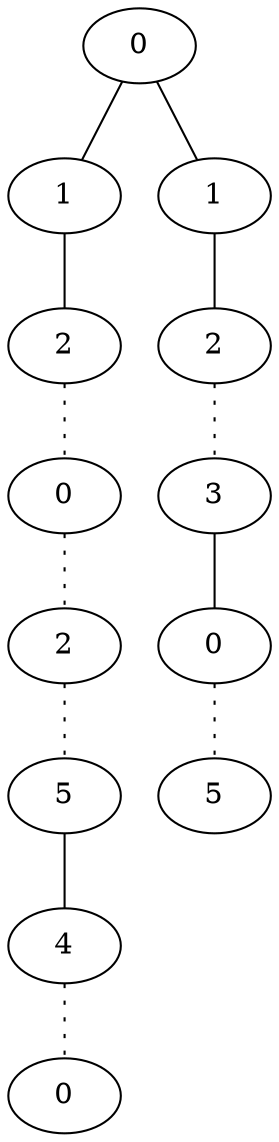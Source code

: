 graph {
a0[label=0];
a1[label=1];
a2[label=2];
a3[label=0];
a4[label=2];
a5[label=5];
a6[label=4];
a7[label=0];
a8[label=1];
a9[label=2];
a10[label=3];
a11[label=0];
a12[label=5];
a0 -- a1;
a0 -- a8;
a1 -- a2;
a2 -- a3 [style=dotted];
a3 -- a4 [style=dotted];
a4 -- a5 [style=dotted];
a5 -- a6;
a6 -- a7 [style=dotted];
a8 -- a9;
a9 -- a10 [style=dotted];
a10 -- a11;
a11 -- a12 [style=dotted];
}
